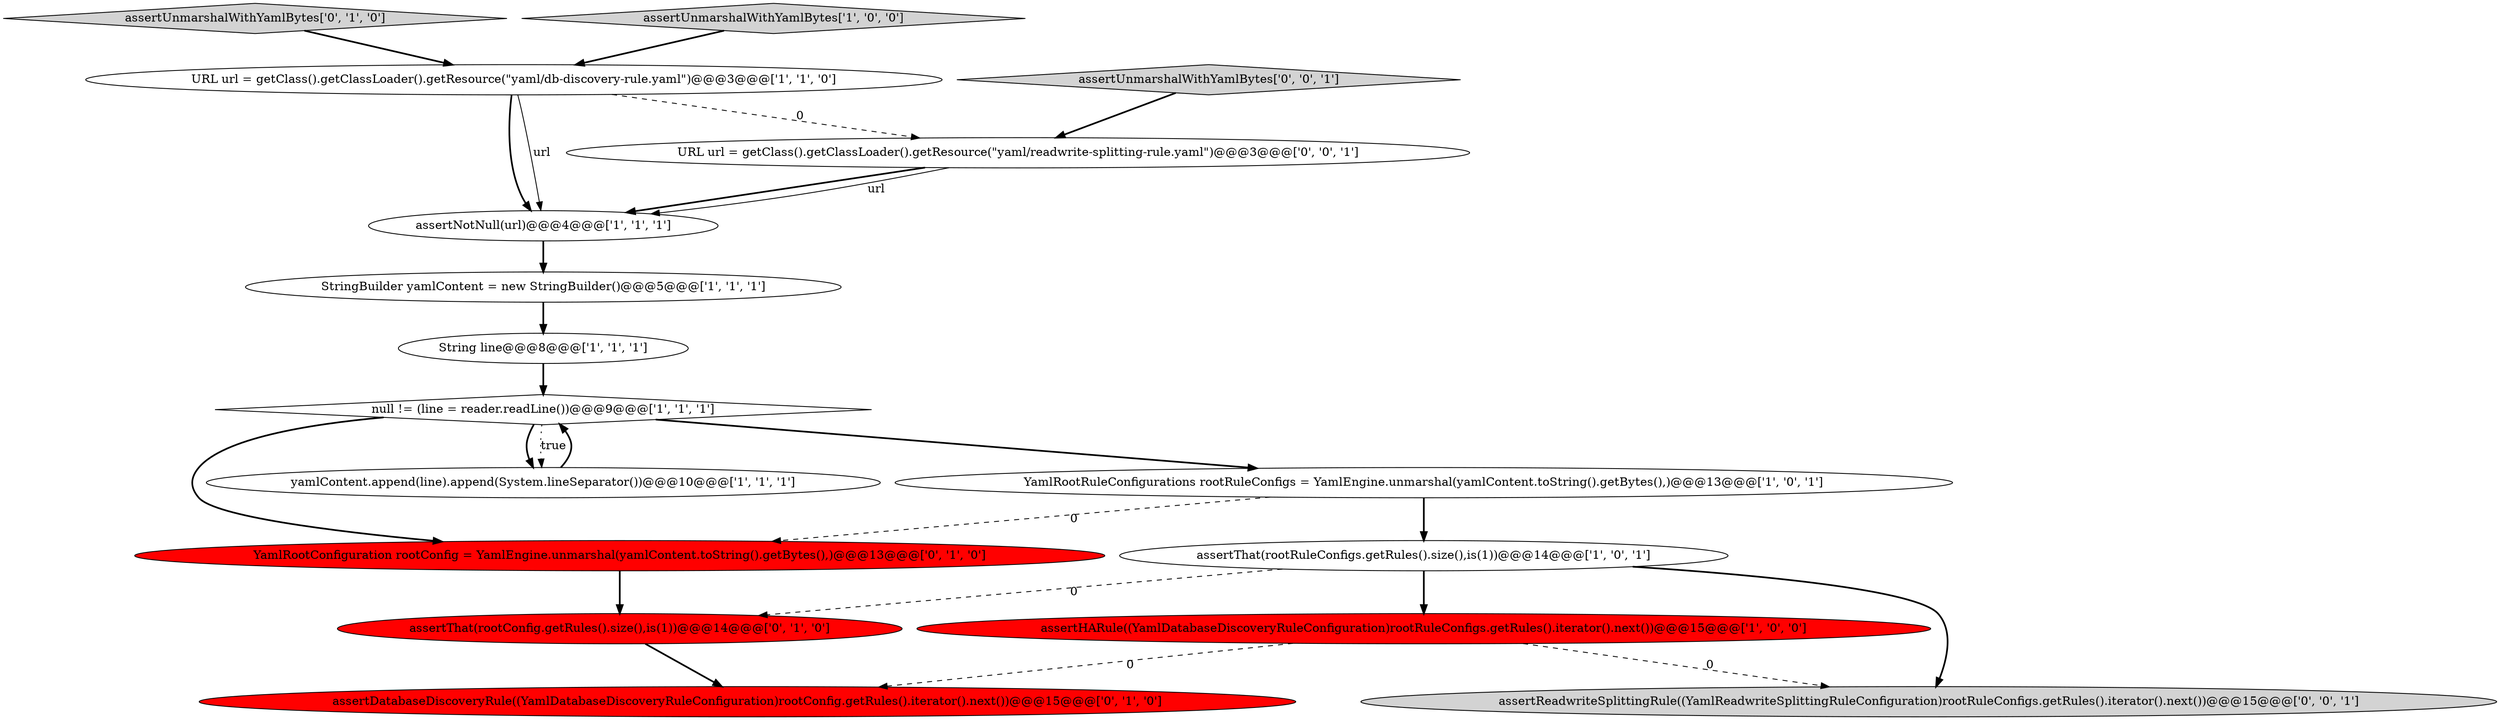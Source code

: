 digraph {
4 [style = filled, label = "assertThat(rootRuleConfigs.getRules().size(),is(1))@@@14@@@['1', '0', '1']", fillcolor = white, shape = ellipse image = "AAA0AAABBB1BBB"];
11 [style = filled, label = "YamlRootConfiguration rootConfig = YamlEngine.unmarshal(yamlContent.toString().getBytes(),)@@@13@@@['0', '1', '0']", fillcolor = red, shape = ellipse image = "AAA1AAABBB2BBB"];
13 [style = filled, label = "assertDatabaseDiscoveryRule((YamlDatabaseDiscoveryRuleConfiguration)rootConfig.getRules().iterator().next())@@@15@@@['0', '1', '0']", fillcolor = red, shape = ellipse image = "AAA1AAABBB2BBB"];
12 [style = filled, label = "assertThat(rootConfig.getRules().size(),is(1))@@@14@@@['0', '1', '0']", fillcolor = red, shape = ellipse image = "AAA1AAABBB2BBB"];
1 [style = filled, label = "assertNotNull(url)@@@4@@@['1', '1', '1']", fillcolor = white, shape = ellipse image = "AAA0AAABBB1BBB"];
14 [style = filled, label = "URL url = getClass().getClassLoader().getResource(\"yaml/readwrite-splitting-rule.yaml\")@@@3@@@['0', '0', '1']", fillcolor = white, shape = ellipse image = "AAA0AAABBB3BBB"];
0 [style = filled, label = "URL url = getClass().getClassLoader().getResource(\"yaml/db-discovery-rule.yaml\")@@@3@@@['1', '1', '0']", fillcolor = white, shape = ellipse image = "AAA0AAABBB1BBB"];
6 [style = filled, label = "String line@@@8@@@['1', '1', '1']", fillcolor = white, shape = ellipse image = "AAA0AAABBB1BBB"];
9 [style = filled, label = "null != (line = reader.readLine())@@@9@@@['1', '1', '1']", fillcolor = white, shape = diamond image = "AAA0AAABBB1BBB"];
16 [style = filled, label = "assertUnmarshalWithYamlBytes['0', '0', '1']", fillcolor = lightgray, shape = diamond image = "AAA0AAABBB3BBB"];
3 [style = filled, label = "yamlContent.append(line).append(System.lineSeparator())@@@10@@@['1', '1', '1']", fillcolor = white, shape = ellipse image = "AAA0AAABBB1BBB"];
5 [style = filled, label = "assertHARule((YamlDatabaseDiscoveryRuleConfiguration)rootRuleConfigs.getRules().iterator().next())@@@15@@@['1', '0', '0']", fillcolor = red, shape = ellipse image = "AAA1AAABBB1BBB"];
15 [style = filled, label = "assertReadwriteSplittingRule((YamlReadwriteSplittingRuleConfiguration)rootRuleConfigs.getRules().iterator().next())@@@15@@@['0', '0', '1']", fillcolor = lightgray, shape = ellipse image = "AAA0AAABBB3BBB"];
2 [style = filled, label = "StringBuilder yamlContent = new StringBuilder()@@@5@@@['1', '1', '1']", fillcolor = white, shape = ellipse image = "AAA0AAABBB1BBB"];
10 [style = filled, label = "assertUnmarshalWithYamlBytes['0', '1', '0']", fillcolor = lightgray, shape = diamond image = "AAA0AAABBB2BBB"];
8 [style = filled, label = "assertUnmarshalWithYamlBytes['1', '0', '0']", fillcolor = lightgray, shape = diamond image = "AAA0AAABBB1BBB"];
7 [style = filled, label = "YamlRootRuleConfigurations rootRuleConfigs = YamlEngine.unmarshal(yamlContent.toString().getBytes(),)@@@13@@@['1', '0', '1']", fillcolor = white, shape = ellipse image = "AAA0AAABBB1BBB"];
5->13 [style = dashed, label="0"];
9->11 [style = bold, label=""];
2->6 [style = bold, label=""];
4->15 [style = bold, label=""];
7->11 [style = dashed, label="0"];
11->12 [style = bold, label=""];
7->4 [style = bold, label=""];
9->7 [style = bold, label=""];
14->1 [style = bold, label=""];
4->12 [style = dashed, label="0"];
8->0 [style = bold, label=""];
3->9 [style = bold, label=""];
0->14 [style = dashed, label="0"];
12->13 [style = bold, label=""];
0->1 [style = bold, label=""];
10->0 [style = bold, label=""];
14->1 [style = solid, label="url"];
9->3 [style = bold, label=""];
16->14 [style = bold, label=""];
1->2 [style = bold, label=""];
6->9 [style = bold, label=""];
0->1 [style = solid, label="url"];
5->15 [style = dashed, label="0"];
4->5 [style = bold, label=""];
9->3 [style = dotted, label="true"];
}
